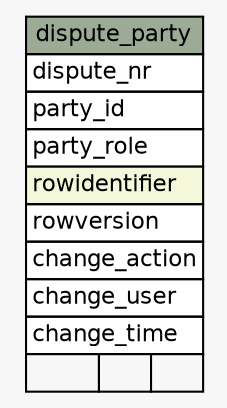 // dot 2.36.0 on Windows 7 6.1
// SchemaSpy rev 590
digraph "dispute_party" {
  graph [
    rankdir="RL"
    bgcolor="#f7f7f7"
    nodesep="0.18"
    ranksep="0.46"
    fontname="Helvetica"
    fontsize="11"
  ];
  node [
    fontname="Helvetica"
    fontsize="11"
    shape="plaintext"
  ];
  edge [
    arrowsize="0.8"
  ];
  "dispute_party" [
    label=<
    <TABLE BORDER="0" CELLBORDER="1" CELLSPACING="0" BGCOLOR="#ffffff">
      <TR><TD COLSPAN="3" BGCOLOR="#9bab96" ALIGN="CENTER">dispute_party</TD></TR>
      <TR><TD PORT="dispute_nr" COLSPAN="3" ALIGN="LEFT">dispute_nr</TD></TR>
      <TR><TD PORT="party_id" COLSPAN="3" ALIGN="LEFT">party_id</TD></TR>
      <TR><TD PORT="party_role" COLSPAN="3" ALIGN="LEFT">party_role</TD></TR>
      <TR><TD PORT="rowidentifier" COLSPAN="3" BGCOLOR="#f4f7da" ALIGN="LEFT">rowidentifier</TD></TR>
      <TR><TD PORT="rowversion" COLSPAN="3" ALIGN="LEFT">rowversion</TD></TR>
      <TR><TD PORT="change_action" COLSPAN="3" ALIGN="LEFT">change_action</TD></TR>
      <TR><TD PORT="change_user" COLSPAN="3" ALIGN="LEFT">change_user</TD></TR>
      <TR><TD PORT="change_time" COLSPAN="3" ALIGN="LEFT">change_time</TD></TR>
      <TR><TD ALIGN="LEFT" BGCOLOR="#f7f7f7">  </TD><TD ALIGN="RIGHT" BGCOLOR="#f7f7f7">  </TD><TD ALIGN="RIGHT" BGCOLOR="#f7f7f7">  </TD></TR>
    </TABLE>>
    URL="tables/dispute_party.html"
    tooltip="dispute_party"
  ];
}
